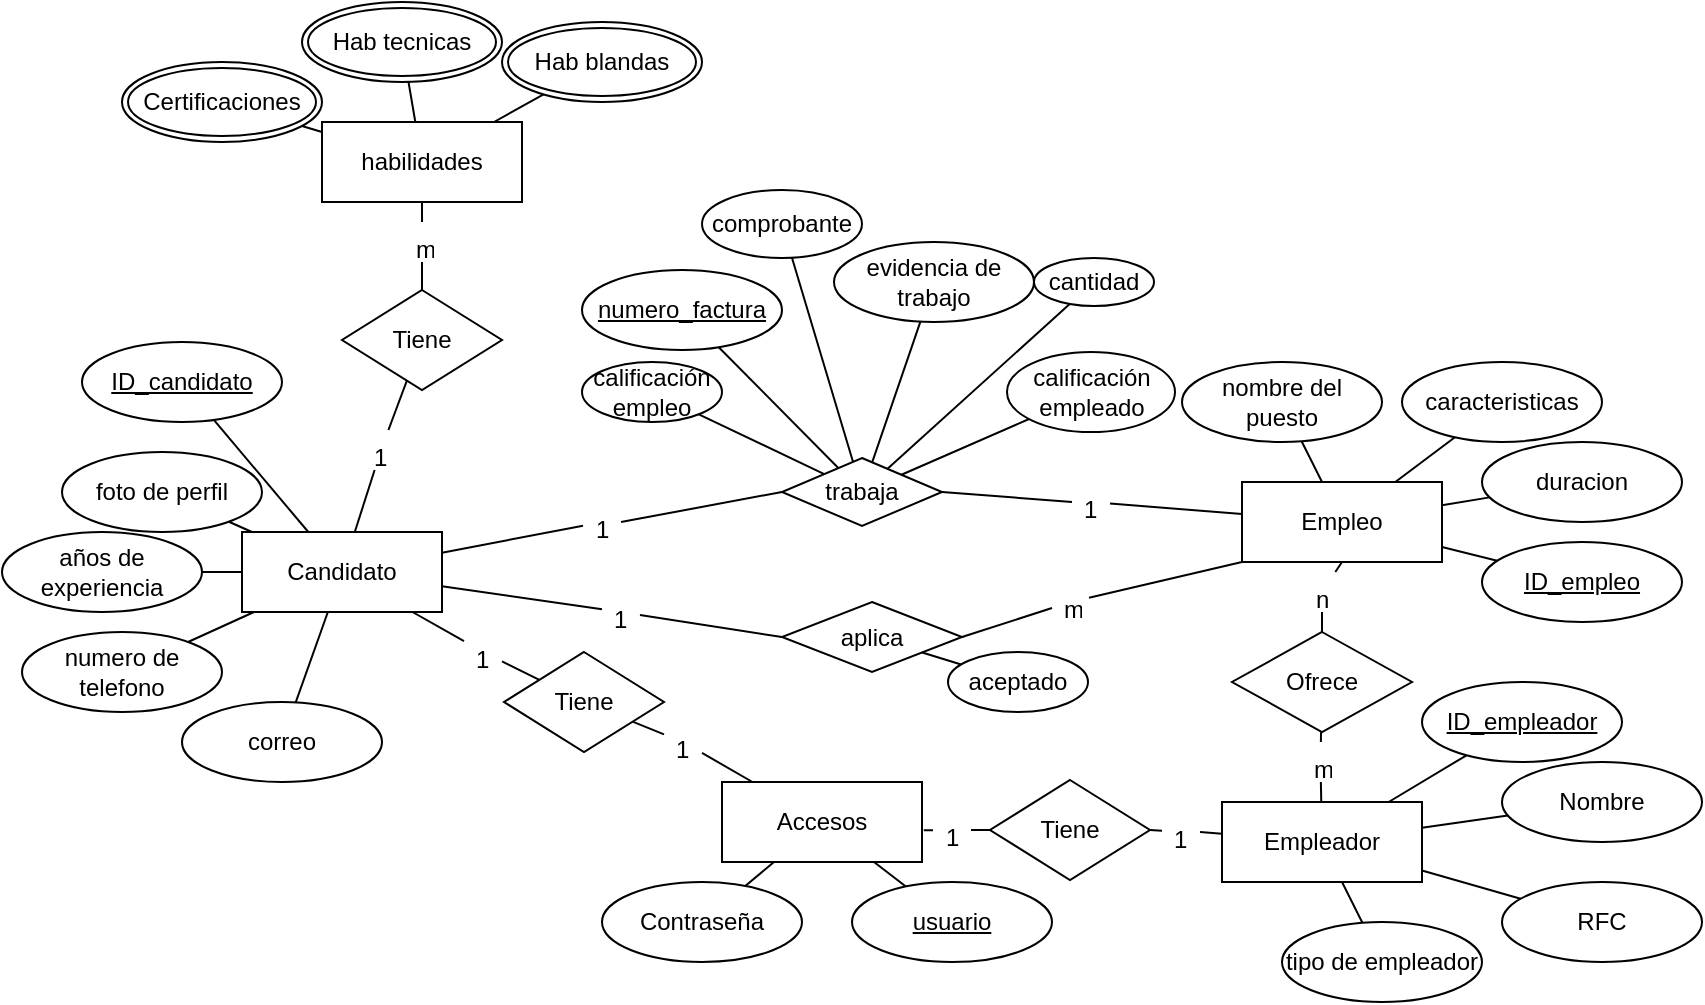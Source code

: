 <mxfile version="21.0.8" type="github">
  <diagram name="Página-1" id="vT6C2PI068epoJccIRs5">
    <mxGraphModel dx="1846" dy="375" grid="1" gridSize="10" guides="1" tooltips="1" connect="1" arrows="1" fold="1" page="1" pageScale="1" pageWidth="1169" pageHeight="827" math="0" shadow="0">
      <root>
        <mxCell id="0" />
        <mxCell id="1" parent="0" />
        <mxCell id="R1lPGfA7pthubSJhBOLm-3" value="Candidato" style="whiteSpace=wrap;html=1;align=center;" parent="1" vertex="1">
          <mxGeometry x="-980" y="485" width="100" height="40" as="geometry" />
        </mxCell>
        <mxCell id="R1lPGfA7pthubSJhBOLm-4" value="Empleo" style="whiteSpace=wrap;html=1;align=center;" parent="1" vertex="1">
          <mxGeometry x="-480" y="460" width="100" height="40" as="geometry" />
        </mxCell>
        <mxCell id="R1lPGfA7pthubSJhBOLm-6" value="Empleador" style="whiteSpace=wrap;html=1;align=center;" parent="1" vertex="1">
          <mxGeometry x="-490" y="620" width="100" height="40" as="geometry" />
        </mxCell>
        <mxCell id="R1lPGfA7pthubSJhBOLm-10" value="RFC" style="ellipse;whiteSpace=wrap;html=1;align=center;" parent="1" vertex="1">
          <mxGeometry x="-350" y="660" width="100" height="40" as="geometry" />
        </mxCell>
        <mxCell id="R1lPGfA7pthubSJhBOLm-11" value="Nombre" style="ellipse;whiteSpace=wrap;html=1;align=center;" parent="1" vertex="1">
          <mxGeometry x="-350" y="600" width="100" height="40" as="geometry" />
        </mxCell>
        <mxCell id="h0BoNwNPt8mU9W3nCbxn-2" value="ID_candidato" style="ellipse;whiteSpace=wrap;html=1;align=center;fontStyle=4;" parent="1" vertex="1">
          <mxGeometry x="-1060" y="390" width="100" height="40" as="geometry" />
        </mxCell>
        <mxCell id="h0BoNwNPt8mU9W3nCbxn-3" value="ID_empleador" style="ellipse;whiteSpace=wrap;html=1;align=center;fontStyle=4;" parent="1" vertex="1">
          <mxGeometry x="-390" y="560" width="100" height="40" as="geometry" />
        </mxCell>
        <mxCell id="h0BoNwNPt8mU9W3nCbxn-4" value="ID_empleo" style="ellipse;whiteSpace=wrap;html=1;align=center;fontStyle=4;" parent="1" vertex="1">
          <mxGeometry x="-360" y="490" width="100" height="40" as="geometry" />
        </mxCell>
        <mxCell id="h0BoNwNPt8mU9W3nCbxn-5" value="caracteristicas" style="ellipse;whiteSpace=wrap;html=1;align=center;" parent="1" vertex="1">
          <mxGeometry x="-400" y="400" width="100" height="40" as="geometry" />
        </mxCell>
        <mxCell id="h0BoNwNPt8mU9W3nCbxn-7" value="cantidad" style="ellipse;whiteSpace=wrap;html=1;align=center;" parent="1" vertex="1">
          <mxGeometry x="-584" y="348" width="60" height="24" as="geometry" />
        </mxCell>
        <mxCell id="h0BoNwNPt8mU9W3nCbxn-8" value="numero_factura" style="ellipse;whiteSpace=wrap;html=1;align=center;fontStyle=4;" parent="1" vertex="1">
          <mxGeometry x="-810" y="354" width="100" height="40" as="geometry" />
        </mxCell>
        <mxCell id="h0BoNwNPt8mU9W3nCbxn-9" value="años de experiencia" style="ellipse;whiteSpace=wrap;html=1;align=center;" parent="1" vertex="1">
          <mxGeometry x="-1100" y="485" width="100" height="40" as="geometry" />
        </mxCell>
        <mxCell id="h0BoNwNPt8mU9W3nCbxn-10" value="numero de telefono" style="ellipse;whiteSpace=wrap;html=1;align=center;" parent="1" vertex="1">
          <mxGeometry x="-1090" y="535" width="100" height="40" as="geometry" />
        </mxCell>
        <mxCell id="h0BoNwNPt8mU9W3nCbxn-11" value="correo" style="ellipse;whiteSpace=wrap;html=1;align=center;" parent="1" vertex="1">
          <mxGeometry x="-1010" y="570" width="100" height="40" as="geometry" />
        </mxCell>
        <mxCell id="h0BoNwNPt8mU9W3nCbxn-12" value="foto de perfil" style="ellipse;whiteSpace=wrap;html=1;align=center;" parent="1" vertex="1">
          <mxGeometry x="-1070" y="445" width="100" height="40" as="geometry" />
        </mxCell>
        <mxCell id="h0BoNwNPt8mU9W3nCbxn-13" value="comprobante" style="ellipse;whiteSpace=wrap;html=1;align=center;" parent="1" vertex="1">
          <mxGeometry x="-750" y="314" width="80" height="34" as="geometry" />
        </mxCell>
        <mxCell id="h0BoNwNPt8mU9W3nCbxn-14" value="duracion" style="ellipse;whiteSpace=wrap;html=1;align=center;" parent="1" vertex="1">
          <mxGeometry x="-360" y="440" width="100" height="40" as="geometry" />
        </mxCell>
        <mxCell id="h0BoNwNPt8mU9W3nCbxn-15" value="nombre del puesto" style="ellipse;whiteSpace=wrap;html=1;align=center;" parent="1" vertex="1">
          <mxGeometry x="-510" y="400" width="100" height="40" as="geometry" />
        </mxCell>
        <mxCell id="h0BoNwNPt8mU9W3nCbxn-16" value="Accesos" style="whiteSpace=wrap;html=1;align=center;" parent="1" vertex="1">
          <mxGeometry x="-740" y="610" width="100" height="40" as="geometry" />
        </mxCell>
        <mxCell id="h0BoNwNPt8mU9W3nCbxn-17" value="Contraseña" style="ellipse;whiteSpace=wrap;html=1;align=center;" parent="1" vertex="1">
          <mxGeometry x="-800" y="660" width="100" height="40" as="geometry" />
        </mxCell>
        <mxCell id="h0BoNwNPt8mU9W3nCbxn-19" value="usuario" style="ellipse;whiteSpace=wrap;html=1;align=center;fontStyle=4;" parent="1" vertex="1">
          <mxGeometry x="-675" y="660" width="100" height="40" as="geometry" />
        </mxCell>
        <mxCell id="h0BoNwNPt8mU9W3nCbxn-20" value="habilidades" style="whiteSpace=wrap;html=1;align=center;" parent="1" vertex="1">
          <mxGeometry x="-940" y="280" width="100" height="40" as="geometry" />
        </mxCell>
        <mxCell id="h0BoNwNPt8mU9W3nCbxn-21" value="Certificaciones" style="ellipse;shape=doubleEllipse;margin=3;whiteSpace=wrap;html=1;align=center;" parent="1" vertex="1">
          <mxGeometry x="-1040" y="250" width="100" height="40" as="geometry" />
        </mxCell>
        <mxCell id="h0BoNwNPt8mU9W3nCbxn-22" value="Hab tecnicas" style="ellipse;shape=doubleEllipse;margin=3;whiteSpace=wrap;html=1;align=center;" parent="1" vertex="1">
          <mxGeometry x="-950" y="220" width="100" height="40" as="geometry" />
        </mxCell>
        <mxCell id="h0BoNwNPt8mU9W3nCbxn-23" value="Hab blandas" style="ellipse;shape=doubleEllipse;margin=3;whiteSpace=wrap;html=1;align=center;" parent="1" vertex="1">
          <mxGeometry x="-850" y="230" width="100" height="40" as="geometry" />
        </mxCell>
        <mxCell id="h0BoNwNPt8mU9W3nCbxn-24" value="tipo de empleador" style="ellipse;whiteSpace=wrap;html=1;align=center;" parent="1" vertex="1">
          <mxGeometry x="-460" y="680" width="100" height="40" as="geometry" />
        </mxCell>
        <mxCell id="h0BoNwNPt8mU9W3nCbxn-25" value="Tiene" style="shape=rhombus;perimeter=rhombusPerimeter;whiteSpace=wrap;html=1;align=center;" parent="1" vertex="1">
          <mxGeometry x="-930" y="364" width="80" height="50" as="geometry" />
        </mxCell>
        <mxCell id="h0BoNwNPt8mU9W3nCbxn-26" value="" style="endArrow=none;html=1;rounded=0;" parent="1" source="bctqPc9YO9gmIVUVWEl7-32" target="R1lPGfA7pthubSJhBOLm-3" edge="1">
          <mxGeometry relative="1" as="geometry">
            <mxPoint x="-900" y="420" as="sourcePoint" />
            <mxPoint x="-740" y="420" as="targetPoint" />
          </mxGeometry>
        </mxCell>
        <mxCell id="h0BoNwNPt8mU9W3nCbxn-27" value="" style="endArrow=none;html=1;rounded=0;" parent="1" source="bctqPc9YO9gmIVUVWEl7-34" target="h0BoNwNPt8mU9W3nCbxn-20" edge="1">
          <mxGeometry relative="1" as="geometry">
            <mxPoint x="-900" y="390" as="sourcePoint" />
            <mxPoint x="-740" y="420" as="targetPoint" />
          </mxGeometry>
        </mxCell>
        <mxCell id="h0BoNwNPt8mU9W3nCbxn-28" value="" style="endArrow=none;html=1;rounded=0;" parent="1" source="h0BoNwNPt8mU9W3nCbxn-2" target="R1lPGfA7pthubSJhBOLm-3" edge="1">
          <mxGeometry relative="1" as="geometry">
            <mxPoint x="-900" y="420" as="sourcePoint" />
            <mxPoint x="-740" y="420" as="targetPoint" />
          </mxGeometry>
        </mxCell>
        <mxCell id="h0BoNwNPt8mU9W3nCbxn-29" value="" style="endArrow=none;html=1;rounded=0;" parent="1" source="h0BoNwNPt8mU9W3nCbxn-12" target="R1lPGfA7pthubSJhBOLm-3" edge="1">
          <mxGeometry relative="1" as="geometry">
            <mxPoint x="-900" y="420" as="sourcePoint" />
            <mxPoint x="-740" y="420" as="targetPoint" />
          </mxGeometry>
        </mxCell>
        <mxCell id="h0BoNwNPt8mU9W3nCbxn-30" value="" style="endArrow=none;html=1;rounded=0;" parent="1" source="h0BoNwNPt8mU9W3nCbxn-9" target="R1lPGfA7pthubSJhBOLm-3" edge="1">
          <mxGeometry relative="1" as="geometry">
            <mxPoint x="-900" y="420" as="sourcePoint" />
            <mxPoint x="-740" y="420" as="targetPoint" />
          </mxGeometry>
        </mxCell>
        <mxCell id="h0BoNwNPt8mU9W3nCbxn-31" value="" style="endArrow=none;html=1;rounded=0;" parent="1" source="h0BoNwNPt8mU9W3nCbxn-10" target="R1lPGfA7pthubSJhBOLm-3" edge="1">
          <mxGeometry relative="1" as="geometry">
            <mxPoint x="-900" y="510" as="sourcePoint" />
            <mxPoint x="-740" y="510" as="targetPoint" />
          </mxGeometry>
        </mxCell>
        <mxCell id="h0BoNwNPt8mU9W3nCbxn-32" value="" style="endArrow=none;html=1;rounded=0;" parent="1" source="h0BoNwNPt8mU9W3nCbxn-11" target="R1lPGfA7pthubSJhBOLm-3" edge="1">
          <mxGeometry relative="1" as="geometry">
            <mxPoint x="-900" y="420" as="sourcePoint" />
            <mxPoint x="-740" y="420" as="targetPoint" />
          </mxGeometry>
        </mxCell>
        <mxCell id="h0BoNwNPt8mU9W3nCbxn-33" value="" style="endArrow=none;html=1;rounded=0;" parent="1" source="h0BoNwNPt8mU9W3nCbxn-16" target="h0BoNwNPt8mU9W3nCbxn-17" edge="1">
          <mxGeometry relative="1" as="geometry">
            <mxPoint x="-860" y="420" as="sourcePoint" />
            <mxPoint x="-700" y="420" as="targetPoint" />
          </mxGeometry>
        </mxCell>
        <mxCell id="h0BoNwNPt8mU9W3nCbxn-34" value="" style="endArrow=none;html=1;rounded=0;" parent="1" source="h0BoNwNPt8mU9W3nCbxn-16" target="h0BoNwNPt8mU9W3nCbxn-19" edge="1">
          <mxGeometry relative="1" as="geometry">
            <mxPoint x="-680" y="610" as="sourcePoint" />
            <mxPoint x="-700" y="420" as="targetPoint" />
          </mxGeometry>
        </mxCell>
        <mxCell id="h0BoNwNPt8mU9W3nCbxn-35" value="" style="endArrow=none;html=1;rounded=0;" parent="1" source="bctqPc9YO9gmIVUVWEl7-5" target="h0BoNwNPt8mU9W3nCbxn-36" edge="1">
          <mxGeometry relative="1" as="geometry">
            <mxPoint x="-845" y="510" as="sourcePoint" />
            <mxPoint x="-685" y="510" as="targetPoint" />
          </mxGeometry>
        </mxCell>
        <mxCell id="h0BoNwNPt8mU9W3nCbxn-36" value="Tiene" style="shape=rhombus;perimeter=rhombusPerimeter;whiteSpace=wrap;html=1;align=center;" parent="1" vertex="1">
          <mxGeometry x="-849" y="545" width="80" height="50" as="geometry" />
        </mxCell>
        <mxCell id="h0BoNwNPt8mU9W3nCbxn-37" value="" style="endArrow=none;html=1;rounded=0;" parent="1" source="bctqPc9YO9gmIVUVWEl7-9" target="h0BoNwNPt8mU9W3nCbxn-16" edge="1">
          <mxGeometry relative="1" as="geometry">
            <mxPoint x="-770" y="430" as="sourcePoint" />
            <mxPoint x="-610" y="430" as="targetPoint" />
          </mxGeometry>
        </mxCell>
        <mxCell id="h0BoNwNPt8mU9W3nCbxn-38" value="" style="endArrow=none;html=1;rounded=0;" parent="1" source="h0BoNwNPt8mU9W3nCbxn-21" target="h0BoNwNPt8mU9W3nCbxn-20" edge="1">
          <mxGeometry relative="1" as="geometry">
            <mxPoint x="-770" y="430" as="sourcePoint" />
            <mxPoint x="-610" y="430" as="targetPoint" />
          </mxGeometry>
        </mxCell>
        <mxCell id="h0BoNwNPt8mU9W3nCbxn-39" value="" style="endArrow=none;html=1;rounded=0;" parent="1" source="h0BoNwNPt8mU9W3nCbxn-22" target="h0BoNwNPt8mU9W3nCbxn-20" edge="1">
          <mxGeometry relative="1" as="geometry">
            <mxPoint x="-990" y="340" as="sourcePoint" />
            <mxPoint x="-830" y="340" as="targetPoint" />
          </mxGeometry>
        </mxCell>
        <mxCell id="h0BoNwNPt8mU9W3nCbxn-40" value="" style="endArrow=none;html=1;rounded=0;" parent="1" source="h0BoNwNPt8mU9W3nCbxn-20" target="h0BoNwNPt8mU9W3nCbxn-23" edge="1">
          <mxGeometry relative="1" as="geometry">
            <mxPoint x="-990" y="340" as="sourcePoint" />
            <mxPoint x="-830" y="340" as="targetPoint" />
          </mxGeometry>
        </mxCell>
        <mxCell id="h0BoNwNPt8mU9W3nCbxn-41" value="" style="endArrow=none;html=1;rounded=0;exitX=1;exitY=0.5;exitDx=0;exitDy=0;" parent="1" source="bctqPc9YO9gmIVUVWEl7-15" target="R1lPGfA7pthubSJhBOLm-6" edge="1">
          <mxGeometry relative="1" as="geometry">
            <mxPoint x="-590" y="520" as="sourcePoint" />
            <mxPoint x="-430" y="520" as="targetPoint" />
          </mxGeometry>
        </mxCell>
        <mxCell id="h0BoNwNPt8mU9W3nCbxn-42" value="" style="endArrow=none;html=1;rounded=0;" parent="1" source="R1lPGfA7pthubSJhBOLm-6" target="h0BoNwNPt8mU9W3nCbxn-3" edge="1">
          <mxGeometry relative="1" as="geometry">
            <mxPoint x="-550" y="660" as="sourcePoint" />
            <mxPoint x="-390" y="660" as="targetPoint" />
          </mxGeometry>
        </mxCell>
        <mxCell id="h0BoNwNPt8mU9W3nCbxn-43" value="" style="endArrow=none;html=1;rounded=0;" parent="1" source="R1lPGfA7pthubSJhBOLm-6" target="R1lPGfA7pthubSJhBOLm-11" edge="1">
          <mxGeometry relative="1" as="geometry">
            <mxPoint x="-550" y="660" as="sourcePoint" />
            <mxPoint x="-390" y="660" as="targetPoint" />
          </mxGeometry>
        </mxCell>
        <mxCell id="h0BoNwNPt8mU9W3nCbxn-44" value="" style="endArrow=none;html=1;rounded=0;" parent="1" source="R1lPGfA7pthubSJhBOLm-6" target="R1lPGfA7pthubSJhBOLm-10" edge="1">
          <mxGeometry relative="1" as="geometry">
            <mxPoint x="-550" y="660" as="sourcePoint" />
            <mxPoint x="-390" y="660" as="targetPoint" />
          </mxGeometry>
        </mxCell>
        <mxCell id="h0BoNwNPt8mU9W3nCbxn-45" value="" style="endArrow=none;html=1;rounded=0;" parent="1" source="R1lPGfA7pthubSJhBOLm-6" target="h0BoNwNPt8mU9W3nCbxn-24" edge="1">
          <mxGeometry relative="1" as="geometry">
            <mxPoint x="-550" y="660" as="sourcePoint" />
            <mxPoint x="-390" y="660" as="targetPoint" />
          </mxGeometry>
        </mxCell>
        <mxCell id="h0BoNwNPt8mU9W3nCbxn-48" value="Ofrece" style="shape=rhombus;perimeter=rhombusPerimeter;whiteSpace=wrap;html=1;align=center;" parent="1" vertex="1">
          <mxGeometry x="-485" y="535" width="90" height="50" as="geometry" />
        </mxCell>
        <mxCell id="h0BoNwNPt8mU9W3nCbxn-49" value="trabaja" style="shape=rhombus;perimeter=rhombusPerimeter;whiteSpace=wrap;html=1;align=center;" parent="1" vertex="1">
          <mxGeometry x="-710" y="448" width="80" height="34" as="geometry" />
        </mxCell>
        <mxCell id="h0BoNwNPt8mU9W3nCbxn-50" value="aplica" style="shape=rhombus;perimeter=rhombusPerimeter;whiteSpace=wrap;html=1;align=center;" parent="1" vertex="1">
          <mxGeometry x="-710" y="520" width="90" height="35" as="geometry" />
        </mxCell>
        <mxCell id="h0BoNwNPt8mU9W3nCbxn-51" value="" style="endArrow=none;html=1;rounded=0;entryX=0;entryY=0.5;entryDx=0;entryDy=0;" parent="1" source="bctqPc9YO9gmIVUVWEl7-22" target="h0BoNwNPt8mU9W3nCbxn-50" edge="1">
          <mxGeometry relative="1" as="geometry">
            <mxPoint x="-770" y="460" as="sourcePoint" />
            <mxPoint x="-610" y="460" as="targetPoint" />
          </mxGeometry>
        </mxCell>
        <mxCell id="h0BoNwNPt8mU9W3nCbxn-52" value="" style="endArrow=none;html=1;rounded=0;entryX=0;entryY=1;entryDx=0;entryDy=0;" parent="1" source="bctqPc9YO9gmIVUVWEl7-24" target="R1lPGfA7pthubSJhBOLm-4" edge="1">
          <mxGeometry relative="1" as="geometry">
            <mxPoint x="-710" y="540" as="sourcePoint" />
            <mxPoint x="-550" y="540" as="targetPoint" />
          </mxGeometry>
        </mxCell>
        <mxCell id="h0BoNwNPt8mU9W3nCbxn-54" value="calificación empleo" style="ellipse;whiteSpace=wrap;html=1;align=center;" parent="1" vertex="1">
          <mxGeometry x="-810" y="400" width="70" height="30" as="geometry" />
        </mxCell>
        <mxCell id="h0BoNwNPt8mU9W3nCbxn-55" value="calificación empleado" style="ellipse;whiteSpace=wrap;html=1;align=center;" parent="1" vertex="1">
          <mxGeometry x="-597.5" y="395" width="84" height="40" as="geometry" />
        </mxCell>
        <mxCell id="h0BoNwNPt8mU9W3nCbxn-56" value="" style="endArrow=none;html=1;rounded=0;" parent="1" source="h0BoNwNPt8mU9W3nCbxn-15" target="R1lPGfA7pthubSJhBOLm-4" edge="1">
          <mxGeometry relative="1" as="geometry">
            <mxPoint x="-620" y="500" as="sourcePoint" />
            <mxPoint x="-460" y="500" as="targetPoint" />
          </mxGeometry>
        </mxCell>
        <mxCell id="h0BoNwNPt8mU9W3nCbxn-57" value="" style="endArrow=none;html=1;rounded=0;" parent="1" source="R1lPGfA7pthubSJhBOLm-4" target="h0BoNwNPt8mU9W3nCbxn-5" edge="1">
          <mxGeometry relative="1" as="geometry">
            <mxPoint x="-570" y="500" as="sourcePoint" />
            <mxPoint x="-410" y="500" as="targetPoint" />
          </mxGeometry>
        </mxCell>
        <mxCell id="h0BoNwNPt8mU9W3nCbxn-58" value="" style="endArrow=none;html=1;rounded=0;" parent="1" source="R1lPGfA7pthubSJhBOLm-4" target="h0BoNwNPt8mU9W3nCbxn-14" edge="1">
          <mxGeometry relative="1" as="geometry">
            <mxPoint x="-570" y="500" as="sourcePoint" />
            <mxPoint x="-410" y="500" as="targetPoint" />
          </mxGeometry>
        </mxCell>
        <mxCell id="h0BoNwNPt8mU9W3nCbxn-59" value="" style="endArrow=none;html=1;rounded=0;" parent="1" source="R1lPGfA7pthubSJhBOLm-4" target="h0BoNwNPt8mU9W3nCbxn-4" edge="1">
          <mxGeometry relative="1" as="geometry">
            <mxPoint x="-570" y="500" as="sourcePoint" />
            <mxPoint x="-410" y="500" as="targetPoint" />
          </mxGeometry>
        </mxCell>
        <mxCell id="h0BoNwNPt8mU9W3nCbxn-60" value="" style="endArrow=none;html=1;rounded=0;entryX=0.5;entryY=0;entryDx=0;entryDy=0;" parent="1" source="bctqPc9YO9gmIVUVWEl7-17" target="h0BoNwNPt8mU9W3nCbxn-48" edge="1">
          <mxGeometry relative="1" as="geometry">
            <mxPoint x="-540" y="500" as="sourcePoint" />
            <mxPoint x="-380" y="500" as="targetPoint" />
          </mxGeometry>
        </mxCell>
        <mxCell id="h0BoNwNPt8mU9W3nCbxn-61" value="" style="endArrow=none;html=1;rounded=0;" parent="1" source="bctqPc9YO9gmIVUVWEl7-20" target="R1lPGfA7pthubSJhBOLm-6" edge="1">
          <mxGeometry relative="1" as="geometry">
            <mxPoint x="-540" y="500" as="sourcePoint" />
            <mxPoint x="-380" y="500" as="targetPoint" />
          </mxGeometry>
        </mxCell>
        <mxCell id="h0BoNwNPt8mU9W3nCbxn-62" value="" style="endArrow=none;html=1;rounded=0;" parent="1" source="h0BoNwNPt8mU9W3nCbxn-54" target="h0BoNwNPt8mU9W3nCbxn-49" edge="1">
          <mxGeometry relative="1" as="geometry">
            <mxPoint x="-860" y="470" as="sourcePoint" />
            <mxPoint x="-700" y="470" as="targetPoint" />
          </mxGeometry>
        </mxCell>
        <mxCell id="h0BoNwNPt8mU9W3nCbxn-63" value="" style="endArrow=none;html=1;rounded=0;" parent="1" source="h0BoNwNPt8mU9W3nCbxn-8" target="h0BoNwNPt8mU9W3nCbxn-49" edge="1">
          <mxGeometry relative="1" as="geometry">
            <mxPoint x="-860" y="470" as="sourcePoint" />
            <mxPoint x="-700" y="470" as="targetPoint" />
          </mxGeometry>
        </mxCell>
        <mxCell id="h0BoNwNPt8mU9W3nCbxn-64" value="" style="endArrow=none;html=1;rounded=0;" parent="1" source="h0BoNwNPt8mU9W3nCbxn-13" target="h0BoNwNPt8mU9W3nCbxn-49" edge="1">
          <mxGeometry relative="1" as="geometry">
            <mxPoint x="-860" y="470" as="sourcePoint" />
            <mxPoint x="-700" y="470" as="targetPoint" />
          </mxGeometry>
        </mxCell>
        <mxCell id="h0BoNwNPt8mU9W3nCbxn-65" value="" style="endArrow=none;html=1;rounded=0;" parent="1" source="h0BoNwNPt8mU9W3nCbxn-7" target="h0BoNwNPt8mU9W3nCbxn-49" edge="1">
          <mxGeometry relative="1" as="geometry">
            <mxPoint x="-860" y="470" as="sourcePoint" />
            <mxPoint x="-700" y="470" as="targetPoint" />
          </mxGeometry>
        </mxCell>
        <mxCell id="h0BoNwNPt8mU9W3nCbxn-66" value="" style="endArrow=none;html=1;rounded=0;" parent="1" source="h0BoNwNPt8mU9W3nCbxn-49" target="h0BoNwNPt8mU9W3nCbxn-55" edge="1">
          <mxGeometry relative="1" as="geometry">
            <mxPoint x="-860" y="470" as="sourcePoint" />
            <mxPoint x="-700" y="470" as="targetPoint" />
          </mxGeometry>
        </mxCell>
        <mxCell id="h0BoNwNPt8mU9W3nCbxn-67" value="" style="endArrow=none;html=1;rounded=0;entryX=0;entryY=0.5;entryDx=0;entryDy=0;exitX=1;exitY=0.5;exitDx=0;exitDy=0;" parent="1" source="bctqPc9YO9gmIVUVWEl7-27" target="h0BoNwNPt8mU9W3nCbxn-49" edge="1">
          <mxGeometry relative="1" as="geometry">
            <mxPoint x="-800" y="480" as="sourcePoint" />
            <mxPoint x="-540" y="460" as="targetPoint" />
          </mxGeometry>
        </mxCell>
        <mxCell id="h0BoNwNPt8mU9W3nCbxn-68" value="" style="endArrow=none;html=1;rounded=0;" parent="1" source="bctqPc9YO9gmIVUVWEl7-29" target="R1lPGfA7pthubSJhBOLm-4" edge="1">
          <mxGeometry relative="1" as="geometry">
            <mxPoint x="-700" y="460" as="sourcePoint" />
            <mxPoint x="-540" y="460" as="targetPoint" />
          </mxGeometry>
        </mxCell>
        <mxCell id="h0BoNwNPt8mU9W3nCbxn-72" value="" style="endArrow=none;html=1;rounded=0;entryX=0;entryY=0.5;entryDx=0;entryDy=0;" parent="1" source="bctqPc9YO9gmIVUVWEl7-11" target="h0BoNwNPt8mU9W3nCbxn-71" edge="1">
          <mxGeometry relative="1" as="geometry">
            <mxPoint x="-630" y="624" as="sourcePoint" />
            <mxPoint x="-490" y="636" as="targetPoint" />
          </mxGeometry>
        </mxCell>
        <mxCell id="h0BoNwNPt8mU9W3nCbxn-71" value="Tiene" style="shape=rhombus;perimeter=rhombusPerimeter;whiteSpace=wrap;html=1;align=center;" parent="1" vertex="1">
          <mxGeometry x="-606" y="609" width="80" height="50" as="geometry" />
        </mxCell>
        <mxCell id="h0BoNwNPt8mU9W3nCbxn-73" value="aceptado" style="ellipse;whiteSpace=wrap;html=1;align=center;" parent="1" vertex="1">
          <mxGeometry x="-627" y="545" width="70" height="30" as="geometry" />
        </mxCell>
        <mxCell id="h0BoNwNPt8mU9W3nCbxn-74" value="" style="endArrow=none;html=1;rounded=0;" parent="1" source="h0BoNwNPt8mU9W3nCbxn-50" target="h0BoNwNPt8mU9W3nCbxn-73" edge="1">
          <mxGeometry relative="1" as="geometry">
            <mxPoint x="-680" y="500" as="sourcePoint" />
            <mxPoint x="-520" y="500" as="targetPoint" />
          </mxGeometry>
        </mxCell>
        <mxCell id="h0BoNwNPt8mU9W3nCbxn-77" value="evidencia de trabajo" style="ellipse;whiteSpace=wrap;html=1;align=center;" parent="1" vertex="1">
          <mxGeometry x="-684" y="340" width="100" height="40" as="geometry" />
        </mxCell>
        <mxCell id="h0BoNwNPt8mU9W3nCbxn-78" value="" style="endArrow=none;html=1;rounded=0;" parent="1" source="h0BoNwNPt8mU9W3nCbxn-49" target="h0BoNwNPt8mU9W3nCbxn-77" edge="1">
          <mxGeometry relative="1" as="geometry">
            <mxPoint x="-820" y="580" as="sourcePoint" />
            <mxPoint x="-660" y="580" as="targetPoint" />
          </mxGeometry>
        </mxCell>
        <mxCell id="bctqPc9YO9gmIVUVWEl7-6" value="" style="endArrow=none;html=1;rounded=0;" edge="1" parent="1" source="R1lPGfA7pthubSJhBOLm-3" target="bctqPc9YO9gmIVUVWEl7-5">
          <mxGeometry relative="1" as="geometry">
            <mxPoint x="-893" y="525" as="sourcePoint" />
            <mxPoint x="-821" y="563" as="targetPoint" />
          </mxGeometry>
        </mxCell>
        <mxCell id="bctqPc9YO9gmIVUVWEl7-5" value="1" style="text;strokeColor=none;fillColor=none;spacingLeft=4;spacingRight=4;overflow=hidden;rotatable=0;points=[[0,0.5],[1,0.5]];portConstraint=eastwest;fontSize=12;whiteSpace=wrap;html=1;" vertex="1" parent="1">
          <mxGeometry x="-869" y="535" width="19" height="20" as="geometry" />
        </mxCell>
        <mxCell id="bctqPc9YO9gmIVUVWEl7-10" value="" style="endArrow=none;html=1;rounded=0;" edge="1" parent="1" source="h0BoNwNPt8mU9W3nCbxn-36" target="bctqPc9YO9gmIVUVWEl7-9">
          <mxGeometry relative="1" as="geometry">
            <mxPoint x="-778" y="586" as="sourcePoint" />
            <mxPoint x="-730" y="610" as="targetPoint" />
          </mxGeometry>
        </mxCell>
        <mxCell id="bctqPc9YO9gmIVUVWEl7-9" value="1" style="text;strokeColor=none;fillColor=none;spacingLeft=4;spacingRight=4;overflow=hidden;rotatable=0;points=[[0,0.5],[1,0.5]];portConstraint=eastwest;fontSize=12;whiteSpace=wrap;html=1;" vertex="1" parent="1">
          <mxGeometry x="-769" y="580" width="19" height="20" as="geometry" />
        </mxCell>
        <mxCell id="bctqPc9YO9gmIVUVWEl7-12" value="" style="endArrow=none;html=1;rounded=0;exitX=1.009;exitY=0.603;exitDx=0;exitDy=0;exitPerimeter=0;" edge="1" parent="1" source="h0BoNwNPt8mU9W3nCbxn-16" target="bctqPc9YO9gmIVUVWEl7-11">
          <mxGeometry relative="1" as="geometry">
            <mxPoint x="-640" y="632" as="sourcePoint" />
            <mxPoint x="-604" y="633" as="targetPoint" />
          </mxGeometry>
        </mxCell>
        <mxCell id="bctqPc9YO9gmIVUVWEl7-11" value="1" style="text;strokeColor=none;fillColor=none;spacingLeft=4;spacingRight=4;overflow=hidden;rotatable=0;points=[[0,0.5],[1,0.5]];portConstraint=eastwest;fontSize=12;whiteSpace=wrap;html=1;" vertex="1" parent="1">
          <mxGeometry x="-634.5" y="624" width="19" height="20" as="geometry" />
        </mxCell>
        <mxCell id="bctqPc9YO9gmIVUVWEl7-16" value="" style="endArrow=none;html=1;rounded=0;exitX=1;exitY=0.5;exitDx=0;exitDy=0;" edge="1" parent="1" source="h0BoNwNPt8mU9W3nCbxn-71" target="bctqPc9YO9gmIVUVWEl7-15">
          <mxGeometry relative="1" as="geometry">
            <mxPoint x="-520" y="635" as="sourcePoint" />
            <mxPoint x="-490" y="637" as="targetPoint" />
          </mxGeometry>
        </mxCell>
        <mxCell id="bctqPc9YO9gmIVUVWEl7-15" value="1" style="text;strokeColor=none;fillColor=none;spacingLeft=4;spacingRight=4;overflow=hidden;rotatable=0;points=[[0,0.5],[1,0.5]];portConstraint=eastwest;fontSize=12;whiteSpace=wrap;html=1;" vertex="1" parent="1">
          <mxGeometry x="-520" y="625" width="19" height="20" as="geometry" />
        </mxCell>
        <mxCell id="bctqPc9YO9gmIVUVWEl7-18" value="" style="endArrow=none;html=1;rounded=0;exitX=0.5;exitY=1;exitDx=0;exitDy=0;" edge="1" parent="1" source="R1lPGfA7pthubSJhBOLm-4" target="bctqPc9YO9gmIVUVWEl7-17">
          <mxGeometry relative="1" as="geometry">
            <mxPoint x="-432" y="500" as="sourcePoint" />
            <mxPoint x="-437" y="537" as="targetPoint" />
          </mxGeometry>
        </mxCell>
        <mxCell id="bctqPc9YO9gmIVUVWEl7-17" value="n" style="text;strokeColor=none;fillColor=none;spacingLeft=4;spacingRight=4;overflow=hidden;rotatable=0;points=[[0,0.5],[1,0.5]];portConstraint=eastwest;fontSize=12;whiteSpace=wrap;html=1;" vertex="1" parent="1">
          <mxGeometry x="-449.5" y="505" width="19" height="20" as="geometry" />
        </mxCell>
        <mxCell id="bctqPc9YO9gmIVUVWEl7-21" value="" style="endArrow=none;html=1;rounded=0;" edge="1" parent="1" source="h0BoNwNPt8mU9W3nCbxn-48" target="bctqPc9YO9gmIVUVWEl7-20">
          <mxGeometry relative="1" as="geometry">
            <mxPoint x="-440" y="585" as="sourcePoint" />
            <mxPoint x="-440" y="620" as="targetPoint" />
          </mxGeometry>
        </mxCell>
        <mxCell id="bctqPc9YO9gmIVUVWEl7-20" value="m" style="text;strokeColor=none;fillColor=none;spacingLeft=4;spacingRight=4;overflow=hidden;rotatable=0;points=[[0,0.5],[1,0.5]];portConstraint=eastwest;fontSize=12;whiteSpace=wrap;html=1;" vertex="1" parent="1">
          <mxGeometry x="-450" y="590" width="18.5" height="20" as="geometry" />
        </mxCell>
        <mxCell id="bctqPc9YO9gmIVUVWEl7-23" value="" style="endArrow=none;html=1;rounded=0;" edge="1" parent="1" source="R1lPGfA7pthubSJhBOLm-3" target="bctqPc9YO9gmIVUVWEl7-22">
          <mxGeometry relative="1" as="geometry">
            <mxPoint x="-880" y="511" as="sourcePoint" />
            <mxPoint x="-699" y="533" as="targetPoint" />
          </mxGeometry>
        </mxCell>
        <mxCell id="bctqPc9YO9gmIVUVWEl7-22" value="1" style="text;strokeColor=none;fillColor=none;spacingLeft=4;spacingRight=4;overflow=hidden;rotatable=0;points=[[0,0.5],[1,0.5]];portConstraint=eastwest;fontSize=12;whiteSpace=wrap;html=1;" vertex="1" parent="1">
          <mxGeometry x="-800" y="515" width="19" height="20" as="geometry" />
        </mxCell>
        <mxCell id="bctqPc9YO9gmIVUVWEl7-25" value="" style="endArrow=none;html=1;rounded=0;exitX=1;exitY=0.5;exitDx=0;exitDy=0;" edge="1" parent="1" source="h0BoNwNPt8mU9W3nCbxn-50" target="bctqPc9YO9gmIVUVWEl7-24">
          <mxGeometry relative="1" as="geometry">
            <mxPoint x="-637" y="531" as="sourcePoint" />
            <mxPoint x="-480" y="492" as="targetPoint" />
          </mxGeometry>
        </mxCell>
        <mxCell id="bctqPc9YO9gmIVUVWEl7-24" value="m" style="text;strokeColor=none;fillColor=none;spacingLeft=4;spacingRight=4;overflow=hidden;rotatable=0;points=[[0,0.5],[1,0.5]];portConstraint=eastwest;fontSize=12;whiteSpace=wrap;html=1;" vertex="1" parent="1">
          <mxGeometry x="-575" y="510" width="18.5" height="20" as="geometry" />
        </mxCell>
        <mxCell id="bctqPc9YO9gmIVUVWEl7-28" value="" style="endArrow=none;html=1;rounded=0;" edge="1" parent="1" source="R1lPGfA7pthubSJhBOLm-3" target="bctqPc9YO9gmIVUVWEl7-27">
          <mxGeometry relative="1" as="geometry">
            <mxPoint x="-880" y="497" as="sourcePoint" />
            <mxPoint x="-699" y="470" as="targetPoint" />
          </mxGeometry>
        </mxCell>
        <mxCell id="bctqPc9YO9gmIVUVWEl7-27" value="1" style="text;strokeColor=none;fillColor=none;spacingLeft=4;spacingRight=4;overflow=hidden;rotatable=0;points=[[0,0.5],[1,0.5]];portConstraint=eastwest;fontSize=12;whiteSpace=wrap;html=1;" vertex="1" parent="1">
          <mxGeometry x="-809.5" y="470" width="19" height="20" as="geometry" />
        </mxCell>
        <mxCell id="bctqPc9YO9gmIVUVWEl7-30" value="" style="endArrow=none;html=1;rounded=0;exitX=1;exitY=0.5;exitDx=0;exitDy=0;entryX=0;entryY=0.5;entryDx=0;entryDy=0;" edge="1" parent="1" source="h0BoNwNPt8mU9W3nCbxn-49" target="bctqPc9YO9gmIVUVWEl7-29">
          <mxGeometry relative="1" as="geometry">
            <mxPoint x="-635" y="467" as="sourcePoint" />
            <mxPoint x="-480" y="477" as="targetPoint" />
          </mxGeometry>
        </mxCell>
        <mxCell id="bctqPc9YO9gmIVUVWEl7-29" value="1" style="text;strokeColor=none;fillColor=none;spacingLeft=4;spacingRight=4;overflow=hidden;rotatable=0;points=[[0,0.5],[1,0.5]];portConstraint=eastwest;fontSize=12;whiteSpace=wrap;html=1;" vertex="1" parent="1">
          <mxGeometry x="-565" y="460" width="19" height="20" as="geometry" />
        </mxCell>
        <mxCell id="bctqPc9YO9gmIVUVWEl7-33" value="" style="endArrow=none;html=1;rounded=0;" edge="1" parent="1" source="h0BoNwNPt8mU9W3nCbxn-25" target="bctqPc9YO9gmIVUVWEl7-32">
          <mxGeometry relative="1" as="geometry">
            <mxPoint x="-897" y="410" as="sourcePoint" />
            <mxPoint x="-923" y="485" as="targetPoint" />
          </mxGeometry>
        </mxCell>
        <mxCell id="bctqPc9YO9gmIVUVWEl7-32" value="1" style="text;strokeColor=none;fillColor=none;spacingLeft=4;spacingRight=4;overflow=hidden;rotatable=0;points=[[0,0.5],[1,0.5]];portConstraint=eastwest;fontSize=12;whiteSpace=wrap;html=1;" vertex="1" parent="1">
          <mxGeometry x="-920" y="434" width="19" height="20" as="geometry" />
        </mxCell>
        <mxCell id="bctqPc9YO9gmIVUVWEl7-35" value="" style="endArrow=none;html=1;rounded=0;" edge="1" parent="1" source="h0BoNwNPt8mU9W3nCbxn-25" target="bctqPc9YO9gmIVUVWEl7-34">
          <mxGeometry relative="1" as="geometry">
            <mxPoint x="-890" y="364" as="sourcePoint" />
            <mxPoint x="-890" y="320" as="targetPoint" />
          </mxGeometry>
        </mxCell>
        <mxCell id="bctqPc9YO9gmIVUVWEl7-34" value="m" style="text;strokeColor=none;fillColor=none;spacingLeft=4;spacingRight=4;overflow=hidden;rotatable=0;points=[[0,0.5],[1,0.5]];portConstraint=eastwest;fontSize=12;whiteSpace=wrap;html=1;" vertex="1" parent="1">
          <mxGeometry x="-899.25" y="330" width="18.5" height="20" as="geometry" />
        </mxCell>
      </root>
    </mxGraphModel>
  </diagram>
</mxfile>
